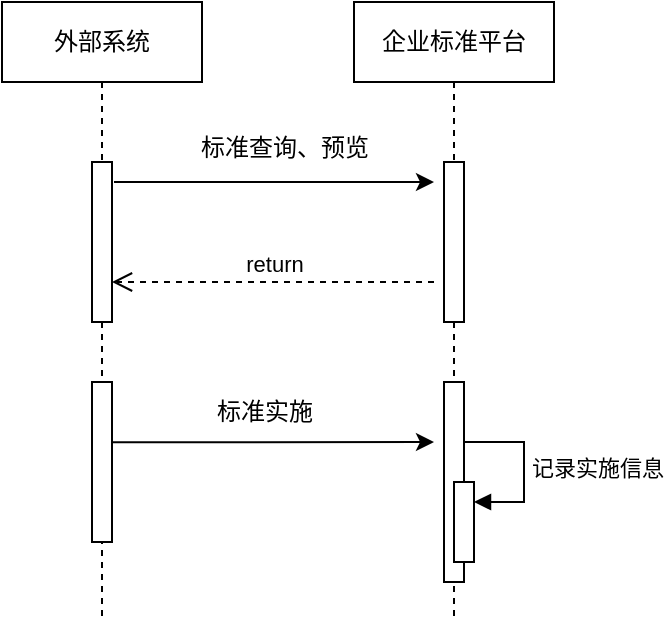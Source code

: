 <mxfile version="21.5.2" type="github">
  <diagram name="第 1 页" id="o2fIaWnu4HoEEFe0VgZV">
    <mxGraphModel dx="724" dy="357" grid="1" gridSize="10" guides="1" tooltips="1" connect="1" arrows="1" fold="1" page="1" pageScale="1" pageWidth="827" pageHeight="1169" math="0" shadow="0">
      <root>
        <mxCell id="0" />
        <mxCell id="1" parent="0" />
        <mxCell id="4W64quZBm2Fbu12v_Kx8-2" value="企业标准平台" style="shape=umlLifeline;perimeter=lifelinePerimeter;whiteSpace=wrap;html=1;container=1;dropTarget=0;collapsible=0;recursiveResize=0;outlineConnect=0;portConstraint=eastwest;newEdgeStyle={&quot;edgeStyle&quot;:&quot;elbowEdgeStyle&quot;,&quot;elbow&quot;:&quot;vertical&quot;,&quot;curved&quot;:0,&quot;rounded&quot;:0};" vertex="1" parent="1">
          <mxGeometry x="540" y="60" width="100" height="310" as="geometry" />
        </mxCell>
        <mxCell id="4W64quZBm2Fbu12v_Kx8-5" value="" style="html=1;points=[];perimeter=orthogonalPerimeter;outlineConnect=0;targetShapes=umlLifeline;portConstraint=eastwest;newEdgeStyle={&quot;edgeStyle&quot;:&quot;elbowEdgeStyle&quot;,&quot;elbow&quot;:&quot;vertical&quot;,&quot;curved&quot;:0,&quot;rounded&quot;:0};" vertex="1" parent="4W64quZBm2Fbu12v_Kx8-2">
          <mxGeometry x="45" y="80" width="10" height="80" as="geometry" />
        </mxCell>
        <mxCell id="4W64quZBm2Fbu12v_Kx8-12" value="" style="html=1;points=[];perimeter=orthogonalPerimeter;outlineConnect=0;targetShapes=umlLifeline;portConstraint=eastwest;newEdgeStyle={&quot;edgeStyle&quot;:&quot;elbowEdgeStyle&quot;,&quot;elbow&quot;:&quot;vertical&quot;,&quot;curved&quot;:0,&quot;rounded&quot;:0};" vertex="1" parent="4W64quZBm2Fbu12v_Kx8-2">
          <mxGeometry x="45" y="190" width="10" height="100" as="geometry" />
        </mxCell>
        <mxCell id="4W64quZBm2Fbu12v_Kx8-15" value="" style="html=1;points=[];perimeter=orthogonalPerimeter;outlineConnect=0;targetShapes=umlLifeline;portConstraint=eastwest;newEdgeStyle={&quot;edgeStyle&quot;:&quot;elbowEdgeStyle&quot;,&quot;elbow&quot;:&quot;vertical&quot;,&quot;curved&quot;:0,&quot;rounded&quot;:0};" vertex="1" parent="4W64quZBm2Fbu12v_Kx8-2">
          <mxGeometry x="50" y="240" width="10" height="40" as="geometry" />
        </mxCell>
        <mxCell id="4W64quZBm2Fbu12v_Kx8-16" value="记录实施信息" style="html=1;align=left;spacingLeft=2;endArrow=block;rounded=0;edgeStyle=orthogonalEdgeStyle;curved=0;rounded=0;" edge="1" target="4W64quZBm2Fbu12v_Kx8-15" parent="4W64quZBm2Fbu12v_Kx8-2">
          <mxGeometry relative="1" as="geometry">
            <mxPoint x="55" y="220" as="sourcePoint" />
            <Array as="points">
              <mxPoint x="85" y="250" />
            </Array>
          </mxGeometry>
        </mxCell>
        <mxCell id="4W64quZBm2Fbu12v_Kx8-3" value="外部系统" style="shape=umlLifeline;perimeter=lifelinePerimeter;whiteSpace=wrap;html=1;container=1;dropTarget=0;collapsible=0;recursiveResize=0;outlineConnect=0;portConstraint=eastwest;newEdgeStyle={&quot;edgeStyle&quot;:&quot;elbowEdgeStyle&quot;,&quot;elbow&quot;:&quot;vertical&quot;,&quot;curved&quot;:0,&quot;rounded&quot;:0};" vertex="1" parent="1">
          <mxGeometry x="364" y="60" width="100" height="310" as="geometry" />
        </mxCell>
        <mxCell id="4W64quZBm2Fbu12v_Kx8-4" value="" style="html=1;points=[];perimeter=orthogonalPerimeter;outlineConnect=0;targetShapes=umlLifeline;portConstraint=eastwest;newEdgeStyle={&quot;edgeStyle&quot;:&quot;elbowEdgeStyle&quot;,&quot;elbow&quot;:&quot;vertical&quot;,&quot;curved&quot;:0,&quot;rounded&quot;:0};" vertex="1" parent="4W64quZBm2Fbu12v_Kx8-3">
          <mxGeometry x="45" y="80" width="10" height="80" as="geometry" />
        </mxCell>
        <mxCell id="4W64quZBm2Fbu12v_Kx8-11" value="" style="html=1;points=[];perimeter=orthogonalPerimeter;outlineConnect=0;targetShapes=umlLifeline;portConstraint=eastwest;newEdgeStyle={&quot;edgeStyle&quot;:&quot;elbowEdgeStyle&quot;,&quot;elbow&quot;:&quot;vertical&quot;,&quot;curved&quot;:0,&quot;rounded&quot;:0};" vertex="1" parent="4W64quZBm2Fbu12v_Kx8-3">
          <mxGeometry x="45" y="190" width="10" height="80" as="geometry" />
        </mxCell>
        <mxCell id="4W64quZBm2Fbu12v_Kx8-6" style="edgeStyle=elbowEdgeStyle;rounded=0;orthogonalLoop=1;jettySize=auto;html=1;elbow=vertical;curved=0;" edge="1" parent="1">
          <mxGeometry relative="1" as="geometry">
            <mxPoint x="420" y="150" as="sourcePoint" />
            <mxPoint x="580" y="150" as="targetPoint" />
            <Array as="points" />
          </mxGeometry>
        </mxCell>
        <mxCell id="4W64quZBm2Fbu12v_Kx8-8" value="标准查询、预览" style="text;html=1;align=center;verticalAlign=middle;resizable=0;points=[];autosize=1;strokeColor=none;fillColor=none;" vertex="1" parent="1">
          <mxGeometry x="450" y="118" width="110" height="30" as="geometry" />
        </mxCell>
        <mxCell id="4W64quZBm2Fbu12v_Kx8-10" value="return" style="html=1;verticalAlign=bottom;endArrow=open;dashed=1;endSize=8;edgeStyle=elbowEdgeStyle;elbow=vertical;curved=0;rounded=0;" edge="1" parent="1" target="4W64quZBm2Fbu12v_Kx8-4">
          <mxGeometry relative="1" as="geometry">
            <mxPoint x="580" y="200" as="sourcePoint" />
            <mxPoint x="420" y="200" as="targetPoint" />
          </mxGeometry>
        </mxCell>
        <mxCell id="4W64quZBm2Fbu12v_Kx8-13" style="edgeStyle=elbowEdgeStyle;rounded=0;orthogonalLoop=1;jettySize=auto;html=1;elbow=vertical;curved=0;" edge="1" parent="1">
          <mxGeometry relative="1" as="geometry">
            <mxPoint x="419" y="280.143" as="sourcePoint" />
            <mxPoint x="580" y="280" as="targetPoint" />
          </mxGeometry>
        </mxCell>
        <mxCell id="4W64quZBm2Fbu12v_Kx8-14" value="标准实施" style="text;html=1;align=center;verticalAlign=middle;resizable=0;points=[];autosize=1;strokeColor=none;fillColor=none;" vertex="1" parent="1">
          <mxGeometry x="460" y="250" width="70" height="30" as="geometry" />
        </mxCell>
      </root>
    </mxGraphModel>
  </diagram>
</mxfile>
